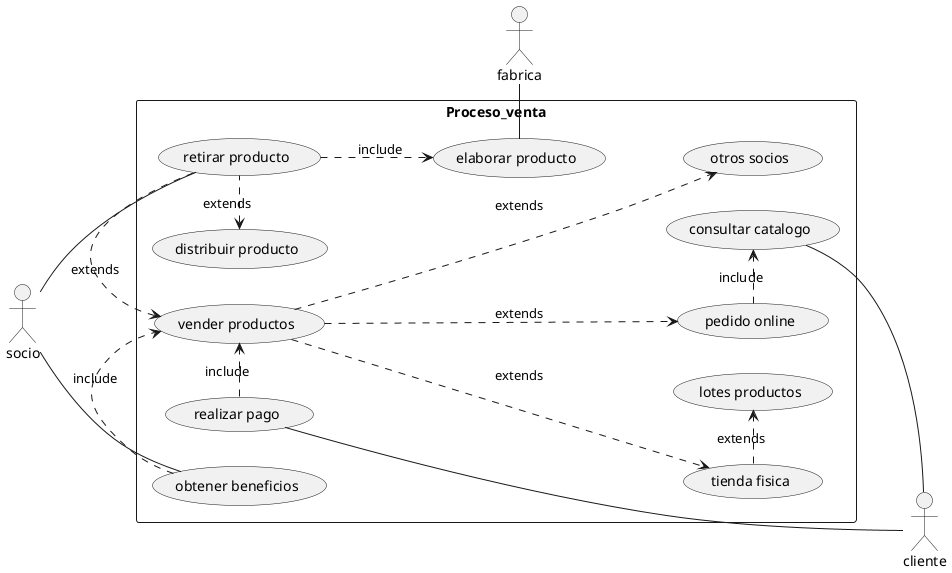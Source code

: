@startuml
left to right direction
skinparam packageStyle rectangle
actor socio
actor cliente
actor fabrica
rectangle Proceso_venta {
  (elaborar producto) -right- fabrica
  (retirar producto) ..> (elaborar producto) : include
  (distribuir producto) <. (retirar producto) : extends
  (vender productos) <. (retirar producto) : extends
  (vender productos) ...> (pedido online): extends
  (vender productos) ...> (tienda fisica) : extends
  (vender productos) ...> (otros socios) : extends
  (tienda fisica) .> (lotes productos) : extends
  (pedido online) .> (consultar catalogo) : include
  (realizar pago) .> (vender productos) : include
  socio -- (retirar producto)
  socio -- (obtener beneficios)
  (obtener beneficios) .> (vender productos) : include
  (consultar catalogo) -- cliente
  (realizar pago) - cliente
}
@enduml